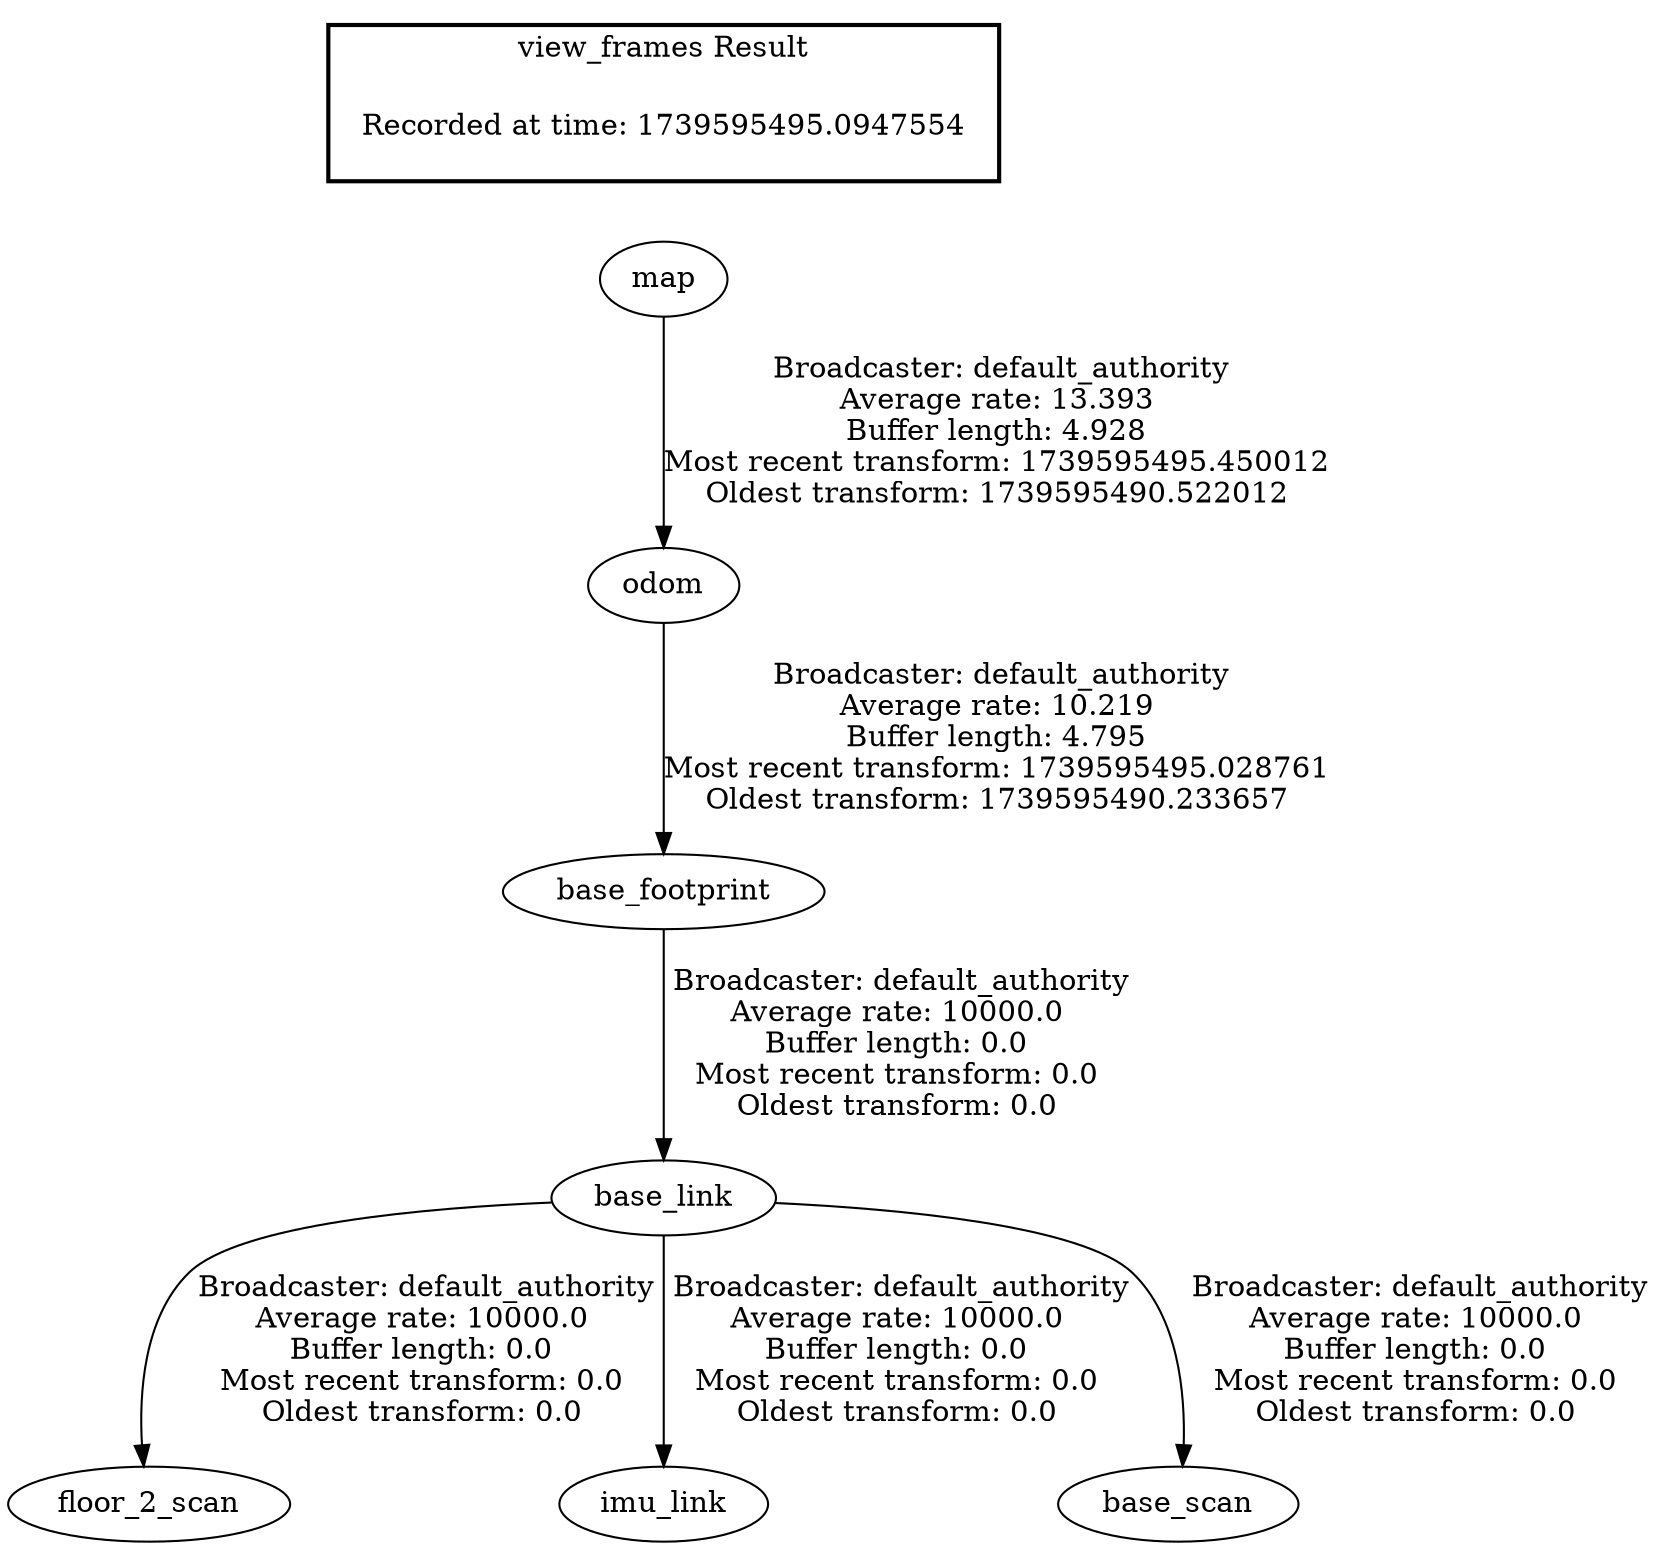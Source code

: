 digraph G {
"map" -> "odom"[label=" Broadcaster: default_authority\nAverage rate: 13.393\nBuffer length: 4.928\nMost recent transform: 1739595495.450012\nOldest transform: 1739595490.522012\n"];
"base_footprint" -> "base_link"[label=" Broadcaster: default_authority\nAverage rate: 10000.0\nBuffer length: 0.0\nMost recent transform: 0.0\nOldest transform: 0.0\n"];
"odom" -> "base_footprint"[label=" Broadcaster: default_authority\nAverage rate: 10.219\nBuffer length: 4.795\nMost recent transform: 1739595495.028761\nOldest transform: 1739595490.233657\n"];
"base_link" -> "floor_2_scan"[label=" Broadcaster: default_authority\nAverage rate: 10000.0\nBuffer length: 0.0\nMost recent transform: 0.0\nOldest transform: 0.0\n"];
"base_link" -> "imu_link"[label=" Broadcaster: default_authority\nAverage rate: 10000.0\nBuffer length: 0.0\nMost recent transform: 0.0\nOldest transform: 0.0\n"];
"base_link" -> "base_scan"[label=" Broadcaster: default_authority\nAverage rate: 10000.0\nBuffer length: 0.0\nMost recent transform: 0.0\nOldest transform: 0.0\n"];
edge [style=invis];
 subgraph cluster_legend { style=bold; color=black; label ="view_frames Result";
"Recorded at time: 1739595495.0947554"[ shape=plaintext ] ;
}->"map";
}
